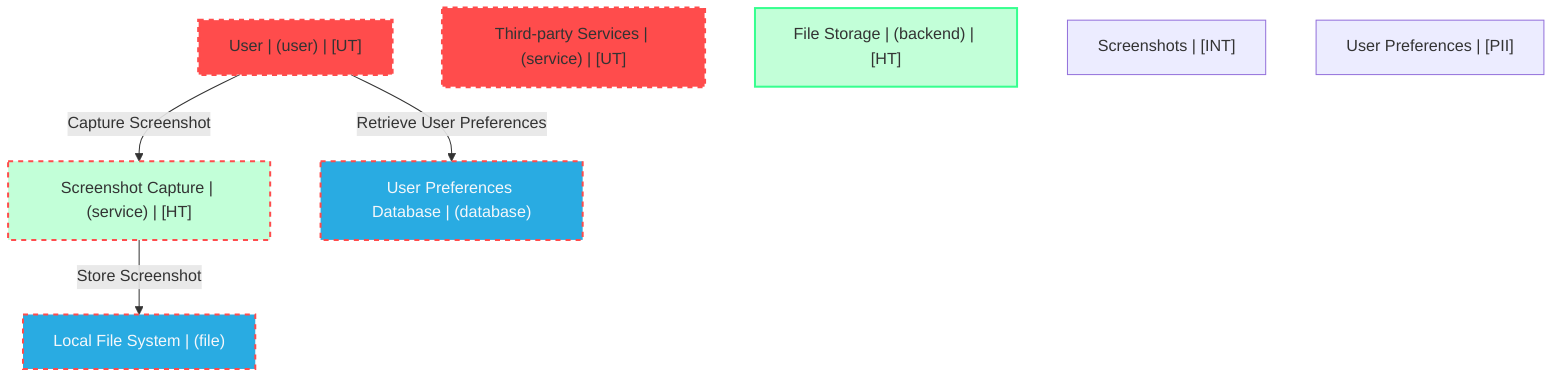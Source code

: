 graph TB
  node_01F8M8K9J6D7B8F5F9G1D8K9E1["User | (user) | [UT]"]:::untrusted
  node_01F8M8K9J6D7B8F5F9G1D8K9E2["Third-party Services | (service) | [UT]"]:::untrusted
  node_01F8M8K9J6D7B8F5F9G1D8K9P1["Screenshot Capture | (service) | [HT]"]:::highTrust
  node_01F8M8K9J6D7B8F5F9G1D8K9P2["File Storage | (backend) | [HT]"]:::highTrust
  node_01F8M8K9J6D7B8F5F9G1D8K9S1["Local File System | (file)"]:::dataStore
  node_01F8M8K9J6D7B8F5F9G1D8K9S2["User Preferences Database | (database)"]:::dataStore
  node_01F8M8K9J6D7B8F5F9G1D8K9J7["Screenshots | [INT]"]:::dataAsset,internal
  node_01F8M8K9J6D7B8F5F9G1D8K9J8["User Preferences | [PII]"]:::dataAsset,pii

  node_01F8M8K9J6D7B8F5F9G1D8K9E1 -->|Capture Screenshot| node_01F8M8K9J6D7B8F5F9G1D8K9P1:::unencryptedFlow
  node_01F8M8K9J6D7B8F5F9G1D8K9P1 -->|Store Screenshot| node_01F8M8K9J6D7B8F5F9G1D8K9S1:::unencryptedFlow
  node_01F8M8K9J6D7B8F5F9G1D8K9E1 -->|Retrieve User Preferences| node_01F8M8K9J6D7B8F5F9G1D8K9S2:::unencryptedFlow

  classDef externalEntity fill:#FF4C4C,stroke:#FF4C4C,stroke-width:2px,color:#F5F7FA
  classDef process fill:#36FF8F,stroke:#36FF8F,stroke-width:2px,color:#0B0D17
  classDef dataStore fill:#29ABE2,stroke:#29ABE2,stroke-width:2px,color:#F5F7FA
  classDef dataAsset fill:#A259FF,stroke:#c3a4ff,stroke-width:2px,color:#F5F7FA
  classDef untrusted fill:#FF4C4C,stroke:#FF4C4C,stroke-width:3px,stroke-dasharray:5 5
  classDef lowTrust fill:#f77c63,stroke:#f77c63,stroke-width:2px,stroke-dasharray:3 3
  classDef mediumTrust fill:#FFD300,stroke:#FFD300,stroke-width:2px
  classDef highTrust fill:#C2FFD8,stroke:#36FF8F,stroke-width:2px
  classDef veryHighTrust fill:#36FF8F,stroke:#36FF8F,stroke-width:3px
  classDef public fill:#C2FFD8,stroke:#36FF8F,stroke-width:1px
  classDef internal fill:#FFF2B3,stroke:#FFD300,stroke-width:1px
  classDef confidential fill:#FFB3B3,stroke:#FF4C4C,stroke-width:2px
  classDef restricted fill:#FF4C4C,stroke:#FF4C4C,stroke-width:3px
  classDef pii fill:#ffa1ad,stroke:#A259FF,stroke-width:2px
  classDef pci fill:#FF4C4C,stroke:#FF4C4C,stroke-width:3px
  classDef phi fill:#ffa1ad,stroke:#A259FF,stroke-width:3px
  classDef encryptedFlow stroke:#36FF8F,stroke-width:2px
  classDef unencryptedFlow stroke:#FF4C4C,stroke-width:2px,stroke-dasharray:5 5
  classDef authenticatedFlow stroke:#29ABE2,stroke-width:2px
  classDef trustBoundary fill:transparent,stroke:#2E3440,stroke-width:3px,stroke-dasharray:10 5